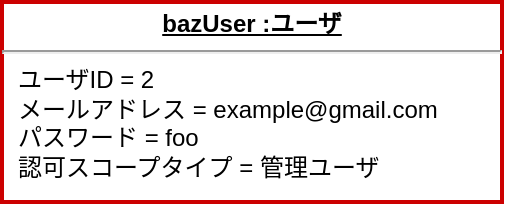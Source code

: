 <mxfile version="13.9.9" type="device"><diagram id="pnEAQ_CDPEukKvdi6Pnn" name="管理者ユーザ"><mxGraphModel dx="1086" dy="754" grid="1" gridSize="10" guides="1" tooltips="1" connect="1" arrows="1" fold="1" page="1" pageScale="1" pageWidth="827" pageHeight="1169" math="0" shadow="0"><root><mxCell id="0"/><mxCell id="1" parent="0"/><mxCell id="rOSntXOv6_KEce6AuGlG-1" value="&lt;p style=&quot;margin: 0px ; margin-top: 4px ; text-align: center ; text-decoration: underline&quot;&gt;&lt;b&gt;bazUser :ユーザ&lt;/b&gt;&lt;/p&gt;&lt;hr&gt;&lt;p style=&quot;margin: 0px ; margin-left: 8px&quot;&gt;ユーザID = 2&lt;/p&gt;&lt;p style=&quot;margin: 0px ; margin-left: 8px&quot;&gt;メールアドレス = example@gmail.com&lt;br&gt;パスワード = foo&lt;/p&gt;&lt;p style=&quot;margin: 0px 0px 0px 8px&quot;&gt;認可スコープタイプ = 管理ユーザ&lt;/p&gt;&lt;p style=&quot;margin: 0px ; margin-left: 8px&quot;&gt;&lt;br&gt;&lt;/p&gt;" style="verticalAlign=top;align=left;overflow=fill;fontSize=12;fontFamily=Helvetica;html=1;strokeColor=#CC0000;strokeWidth=2;" parent="1" vertex="1"><mxGeometry x="289" y="210" width="250" height="100" as="geometry"/></mxCell></root></mxGraphModel></diagram></mxfile>